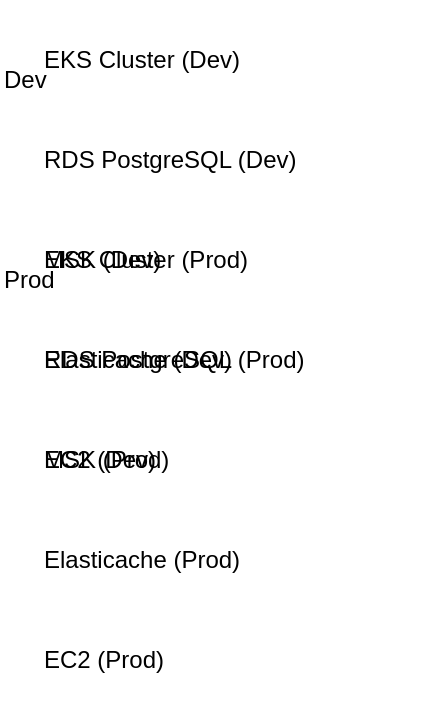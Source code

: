 <mxfile version="10.0" type="device">
  <diagram id="8Mc4_-ir8PuhkJFzITf9" name="AWS Infrastructure">
    <mxGraphModel dx="1100" dy="800" grid="1" gridSize="10" guides="1" tooltips="1" connect="1" arrows="1" fold="1" page="1" pageScale="1" pageWidth="827" pageHeight="1169" math="0" shadow="0">
      <root>
        <mxCell id="0" />
        <mxCell id="1" parent="0" />
        
        <!-- Dev Environment -->
        <mxCell id="dev" value="Dev" style="rounded=0;whiteSpace=wrap;html=1;strokeColor=none;fillColor=none;opacity=30;strokeWidth=2;align=left;verticalAlign=middle;rounded=0;" vertex="1" connectable="0" parent="1">
          <mxGeometry x="20" y="20" width="220" height="80" as="geometry" />
        </mxCell>
        
        <!-- Prod Environment -->
        <mxCell id="prod" value="Prod" style="rounded=0;whiteSpace=wrap;html=1;strokeColor=none;fillColor=none;opacity=30;strokeWidth=2;align=left;verticalAlign=middle;rounded=0;" vertex="1" connectable="0" parent="1">
          <mxGeometry x="20" y="120" width="220" height="80" as="geometry" />
        </mxCell>

        <!-- EKS Cluster for Dev -->
        <mxCell id="eksDev" value="EKS Cluster (Dev)" style="shape=mxgraph.aws4.compute.amazon_ecs;whiteSpace=wrap;html=1;strokeColor=none;fillColor=none;align=left;verticalAlign=middle;" vertex="1" parent="dev">
          <mxGeometry x="20" y="10" width="160" height="40" as="geometry" />
        </mxCell>

        <!-- EKS Cluster for Prod -->
        <mxCell id="eksProd" value="EKS Cluster (Prod)" style="shape=mxgraph.aws4.compute.amazon_ecs;whiteSpace=wrap;html=1;strokeColor=none;fillColor=none;align=left;verticalAlign=middle;" vertex="1" parent="prod">
          <mxGeometry x="20" y="10" width="160" height="40" as="geometry" />
        </mxCell>

        <!-- RDS PostgreSQL for Dev -->
        <mxCell id="rdsPostgresDev" value="RDS PostgreSQL (Dev)" style="shape=mxgraph.aws4.database.amazon_rds;whiteSpace=wrap;html=1;strokeColor=none;fillColor=none;align=left;verticalAlign=middle;" vertex="1" parent="dev">
          <mxGeometry x="20" y="60" width="160" height="40" as="geometry" />
        </mxCell>

        <!-- RDS PostgreSQL for Prod -->
        <mxCell id="rdsPostgresProd" value="RDS PostgreSQL (Prod)" style="shape=mxgraph.aws4.database.amazon_rds;whiteSpace=wrap;html=1;strokeColor=none;fillColor=none;align=left;verticalAlign=middle;" vertex="1" parent="prod">
          <mxGeometry x="20" y="60" width="160" height="40" as="geometry" />
        </mxCell>

        <!-- MSK for Dev -->
        <mxCell id="mskDev" value="MSK (Dev)" style="shape=mxgraph.aws4.messaging.amazon_msk;whiteSpace=wrap;html=1;strokeColor=none;fillColor=none;align=left;verticalAlign=middle;" vertex="1" parent="dev">
          <mxGeometry x="20" y="110" width="160" height="40" as="geometry" />
        </mxCell>

        <!-- MSK for Prod -->
        <mxCell id="mskProd" value="MSK (Prod)" style="shape=mxgraph.aws4.messaging.amazon_msk;whiteSpace=wrap;html=1;strokeColor=none;fillColor=none;align=left;verticalAlign=middle;" vertex="1" parent="prod">
          <mxGeometry x="20" y="110" width="160" height="40" as="geometry" />
        </mxCell>

        <!-- Elasticache for Dev -->
        <mxCell id="elasticacheDev" value="Elasticache (Dev)" style="shape=mxgraph.aws4.database.amazon_elasticache;whiteSpace=wrap;html=1;strokeColor=none;fillColor=none;align=left;verticalAlign=middle;" vertex="1" parent="dev">
          <mxGeometry x="20" y="160" width="160" height="40" as="geometry" />
        </mxCell>

        <!-- Elasticache for Prod -->
        <mxCell id="elasticacheProd" value="Elasticache (Prod)" style="shape=mxgraph.aws4.database.amazon_elasticache;whiteSpace=wrap;html=1;strokeColor=none;fillColor=none;align=left;verticalAlign=middle;" vertex="1" parent="prod">
          <mxGeometry x="20" y="160" width="160" height="40" as="geometry" />
        </mxCell>

        <!-- EC2 for Dev -->
        <mxCell id="ec2Dev" value="EC2 (Dev)" style="shape=mxgraph.aws4.compute.amazon_ec2;whiteSpace=wrap;html=1;strokeColor=none;fillColor=none;align=left;verticalAlign=middle;" vertex="1" parent="dev">
          <mxGeometry x="20" y="210" width="160" height="40" as="geometry" />
        </mxCell>

        <!-- EC2 for Prod -->
        <mxCell id="ec2Prod" value="EC2 (Prod)" style="shape=mxgraph.aws4.compute.amazon_ec2;whiteSpace=wrap;html=1;strokeColor=none;fillColor=none;align=left;verticalAlign=middle;" vertex="1" parent="prod">
          <mxGeometry x="20" y="210" width="160" height="40" as="geometry" />
        </mxCell>

        <!-- Connect resources -->
        <mxCell id="edge1" style="edgeStyle=orthogonalEdgeStyle;rounded=0;orthogonalLoop=1;html=1;endArrow=blockThin;endFill=1;strokeColor=#545B64;strokeWidth=2;fontSize=14;" parent="1" source="eksDev" target="rdsPostgresDev">
          <mxGeometry relative="1" as="geometry" />
        </mxCell>

        <mxCell id="edge2" style="edgeStyle=orthogonalEdgeStyle;rounded=0;orthogonalLoop=1;html=1;endArrow=blockThin;endFill=1;strokeColor=#545B64;strokeWidth=2;fontSize=14;" parent="1" source="eksProd" target="rdsPostgresProd">
          <mxGeometry relative="1" as="geometry" />
        </mxCell>

        <!-- Add more edges to connect resources as needed -->
      </root>
    </mxGraphModel>
  </diagram>
</mxfile>
